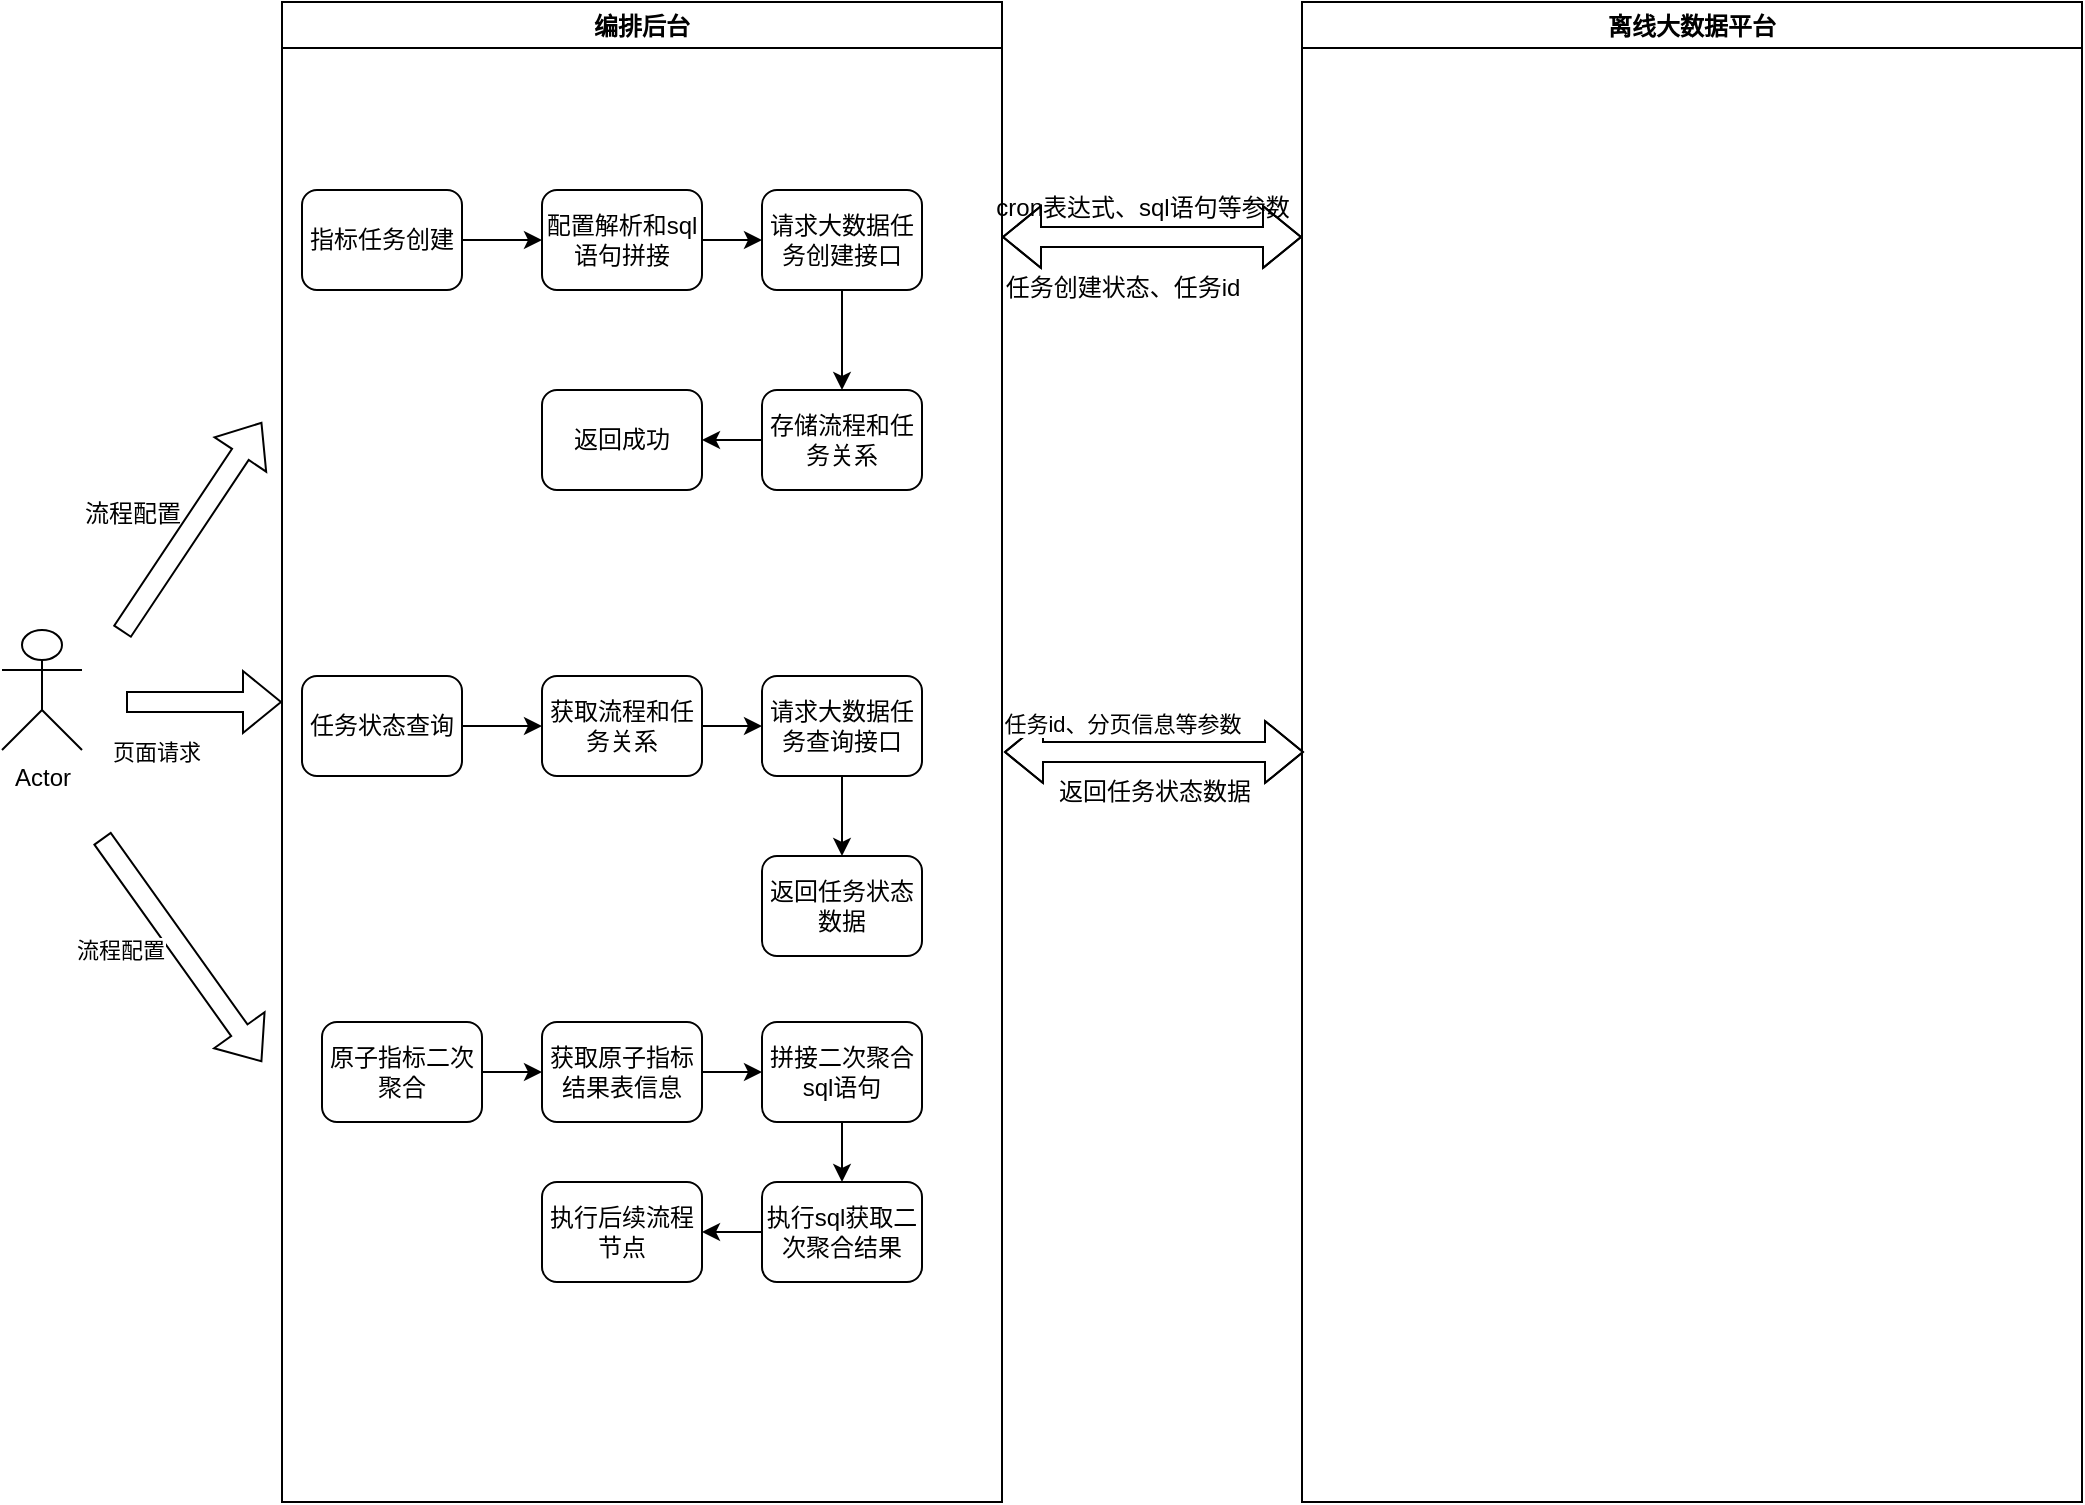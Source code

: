 <mxfile version="20.3.0" type="device"><diagram id="kgpKYQtTHZ0yAKxKKP6v" name="Page-1"><mxGraphModel dx="1106" dy="801" grid="1" gridSize="10" guides="1" tooltips="1" connect="1" arrows="1" fold="1" page="1" pageScale="1" pageWidth="850" pageHeight="1100" math="0" shadow="0"><root><mxCell id="0"/><mxCell id="1" parent="0"/><mxCell id="IyUiZ8g5C_w7MW-BYSad-1" value="Actor" style="shape=umlActor;verticalLabelPosition=bottom;verticalAlign=top;html=1;outlineConnect=0;" parent="1" vertex="1"><mxGeometry x="40" y="384" width="40" height="60" as="geometry"/></mxCell><mxCell id="IyUiZ8g5C_w7MW-BYSad-11" value="编排后台" style="swimlane;" parent="1" vertex="1"><mxGeometry x="180" y="70" width="360" height="750" as="geometry"/></mxCell><mxCell id="GPDv5a6vbCcmR2Q5Y2tC-14" style="edgeStyle=orthogonalEdgeStyle;rounded=0;orthogonalLoop=1;jettySize=auto;html=1;exitX=1;exitY=0.5;exitDx=0;exitDy=0;entryX=0;entryY=0.5;entryDx=0;entryDy=0;" edge="1" parent="IyUiZ8g5C_w7MW-BYSad-11" source="GPDv5a6vbCcmR2Q5Y2tC-5" target="GPDv5a6vbCcmR2Q5Y2tC-13"><mxGeometry relative="1" as="geometry"/></mxCell><mxCell id="GPDv5a6vbCcmR2Q5Y2tC-5" value="配置解析和sql语句拼接" style="rounded=1;whiteSpace=wrap;html=1;" vertex="1" parent="IyUiZ8g5C_w7MW-BYSad-11"><mxGeometry x="130" y="94" width="80" height="50" as="geometry"/></mxCell><mxCell id="GPDv5a6vbCcmR2Q5Y2tC-12" style="edgeStyle=orthogonalEdgeStyle;rounded=0;orthogonalLoop=1;jettySize=auto;html=1;exitX=1;exitY=0.5;exitDx=0;exitDy=0;entryX=0;entryY=0.5;entryDx=0;entryDy=0;" edge="1" parent="IyUiZ8g5C_w7MW-BYSad-11" source="GPDv5a6vbCcmR2Q5Y2tC-10" target="GPDv5a6vbCcmR2Q5Y2tC-5"><mxGeometry relative="1" as="geometry"/></mxCell><mxCell id="GPDv5a6vbCcmR2Q5Y2tC-10" value="指标任务创建" style="rounded=1;whiteSpace=wrap;html=1;" vertex="1" parent="IyUiZ8g5C_w7MW-BYSad-11"><mxGeometry x="10" y="94" width="80" height="50" as="geometry"/></mxCell><mxCell id="GPDv5a6vbCcmR2Q5Y2tC-30" style="edgeStyle=orthogonalEdgeStyle;rounded=0;orthogonalLoop=1;jettySize=auto;html=1;exitX=0.5;exitY=1;exitDx=0;exitDy=0;entryX=0.5;entryY=0;entryDx=0;entryDy=0;" edge="1" parent="IyUiZ8g5C_w7MW-BYSad-11" source="GPDv5a6vbCcmR2Q5Y2tC-13" target="GPDv5a6vbCcmR2Q5Y2tC-28"><mxGeometry relative="1" as="geometry"/></mxCell><mxCell id="GPDv5a6vbCcmR2Q5Y2tC-13" value="请求大数据任务创建接口" style="rounded=1;whiteSpace=wrap;html=1;" vertex="1" parent="IyUiZ8g5C_w7MW-BYSad-11"><mxGeometry x="240" y="94" width="80" height="50" as="geometry"/></mxCell><mxCell id="GPDv5a6vbCcmR2Q5Y2tC-32" style="edgeStyle=orthogonalEdgeStyle;rounded=0;orthogonalLoop=1;jettySize=auto;html=1;exitX=0;exitY=0.5;exitDx=0;exitDy=0;entryX=1;entryY=0.5;entryDx=0;entryDy=0;" edge="1" parent="IyUiZ8g5C_w7MW-BYSad-11" source="GPDv5a6vbCcmR2Q5Y2tC-28" target="GPDv5a6vbCcmR2Q5Y2tC-31"><mxGeometry relative="1" as="geometry"/></mxCell><mxCell id="GPDv5a6vbCcmR2Q5Y2tC-28" value="存储流程和任务关系" style="rounded=1;whiteSpace=wrap;html=1;" vertex="1" parent="IyUiZ8g5C_w7MW-BYSad-11"><mxGeometry x="240" y="194" width="80" height="50" as="geometry"/></mxCell><mxCell id="GPDv5a6vbCcmR2Q5Y2tC-31" value="返回成功" style="rounded=1;whiteSpace=wrap;html=1;" vertex="1" parent="IyUiZ8g5C_w7MW-BYSad-11"><mxGeometry x="130" y="194" width="80" height="50" as="geometry"/></mxCell><mxCell id="GPDv5a6vbCcmR2Q5Y2tC-39" style="edgeStyle=orthogonalEdgeStyle;rounded=0;orthogonalLoop=1;jettySize=auto;html=1;exitX=1;exitY=0.5;exitDx=0;exitDy=0;entryX=0;entryY=0.5;entryDx=0;entryDy=0;" edge="1" parent="IyUiZ8g5C_w7MW-BYSad-11" source="GPDv5a6vbCcmR2Q5Y2tC-37" target="GPDv5a6vbCcmR2Q5Y2tC-38"><mxGeometry relative="1" as="geometry"/></mxCell><mxCell id="GPDv5a6vbCcmR2Q5Y2tC-37" value="任务状态查询" style="rounded=1;whiteSpace=wrap;html=1;" vertex="1" parent="IyUiZ8g5C_w7MW-BYSad-11"><mxGeometry x="10" y="337" width="80" height="50" as="geometry"/></mxCell><mxCell id="GPDv5a6vbCcmR2Q5Y2tC-41" style="edgeStyle=orthogonalEdgeStyle;rounded=0;orthogonalLoop=1;jettySize=auto;html=1;exitX=1;exitY=0.5;exitDx=0;exitDy=0;" edge="1" parent="IyUiZ8g5C_w7MW-BYSad-11" source="GPDv5a6vbCcmR2Q5Y2tC-38" target="GPDv5a6vbCcmR2Q5Y2tC-40"><mxGeometry relative="1" as="geometry"/></mxCell><mxCell id="GPDv5a6vbCcmR2Q5Y2tC-38" value="获取流程和任务关系" style="rounded=1;whiteSpace=wrap;html=1;" vertex="1" parent="IyUiZ8g5C_w7MW-BYSad-11"><mxGeometry x="130" y="337" width="80" height="50" as="geometry"/></mxCell><mxCell id="GPDv5a6vbCcmR2Q5Y2tC-46" style="edgeStyle=orthogonalEdgeStyle;rounded=0;orthogonalLoop=1;jettySize=auto;html=1;exitX=0.5;exitY=1;exitDx=0;exitDy=0;entryX=0.5;entryY=0;entryDx=0;entryDy=0;" edge="1" parent="IyUiZ8g5C_w7MW-BYSad-11" source="GPDv5a6vbCcmR2Q5Y2tC-40" target="GPDv5a6vbCcmR2Q5Y2tC-45"><mxGeometry relative="1" as="geometry"/></mxCell><mxCell id="GPDv5a6vbCcmR2Q5Y2tC-40" value="请求大数据任务查询接口" style="rounded=1;whiteSpace=wrap;html=1;" vertex="1" parent="IyUiZ8g5C_w7MW-BYSad-11"><mxGeometry x="240" y="337" width="80" height="50" as="geometry"/></mxCell><mxCell id="GPDv5a6vbCcmR2Q5Y2tC-45" value="返回任务状态数据" style="rounded=1;whiteSpace=wrap;html=1;" vertex="1" parent="IyUiZ8g5C_w7MW-BYSad-11"><mxGeometry x="240" y="427" width="80" height="50" as="geometry"/></mxCell><mxCell id="GPDv5a6vbCcmR2Q5Y2tC-51" style="edgeStyle=orthogonalEdgeStyle;rounded=0;orthogonalLoop=1;jettySize=auto;html=1;exitX=1;exitY=0.5;exitDx=0;exitDy=0;" edge="1" parent="IyUiZ8g5C_w7MW-BYSad-11" source="GPDv5a6vbCcmR2Q5Y2tC-49" target="GPDv5a6vbCcmR2Q5Y2tC-50"><mxGeometry relative="1" as="geometry"/></mxCell><mxCell id="GPDv5a6vbCcmR2Q5Y2tC-49" value="原子指标二次聚合" style="rounded=1;whiteSpace=wrap;html=1;" vertex="1" parent="IyUiZ8g5C_w7MW-BYSad-11"><mxGeometry x="20" y="510" width="80" height="50" as="geometry"/></mxCell><mxCell id="GPDv5a6vbCcmR2Q5Y2tC-53" style="edgeStyle=orthogonalEdgeStyle;rounded=0;orthogonalLoop=1;jettySize=auto;html=1;exitX=1;exitY=0.5;exitDx=0;exitDy=0;" edge="1" parent="IyUiZ8g5C_w7MW-BYSad-11" source="GPDv5a6vbCcmR2Q5Y2tC-50" target="GPDv5a6vbCcmR2Q5Y2tC-52"><mxGeometry relative="1" as="geometry"/></mxCell><mxCell id="GPDv5a6vbCcmR2Q5Y2tC-50" value="获取原子指标结果表信息" style="rounded=1;whiteSpace=wrap;html=1;" vertex="1" parent="IyUiZ8g5C_w7MW-BYSad-11"><mxGeometry x="130" y="510" width="80" height="50" as="geometry"/></mxCell><mxCell id="GPDv5a6vbCcmR2Q5Y2tC-55" style="edgeStyle=orthogonalEdgeStyle;rounded=0;orthogonalLoop=1;jettySize=auto;html=1;exitX=0.5;exitY=1;exitDx=0;exitDy=0;entryX=0.5;entryY=0;entryDx=0;entryDy=0;" edge="1" parent="IyUiZ8g5C_w7MW-BYSad-11" source="GPDv5a6vbCcmR2Q5Y2tC-52" target="GPDv5a6vbCcmR2Q5Y2tC-54"><mxGeometry relative="1" as="geometry"/></mxCell><mxCell id="GPDv5a6vbCcmR2Q5Y2tC-52" value="拼接二次聚合sql语句" style="rounded=1;whiteSpace=wrap;html=1;" vertex="1" parent="IyUiZ8g5C_w7MW-BYSad-11"><mxGeometry x="240" y="510" width="80" height="50" as="geometry"/></mxCell><mxCell id="GPDv5a6vbCcmR2Q5Y2tC-57" style="edgeStyle=orthogonalEdgeStyle;rounded=0;orthogonalLoop=1;jettySize=auto;html=1;exitX=0;exitY=0.5;exitDx=0;exitDy=0;entryX=1;entryY=0.5;entryDx=0;entryDy=0;" edge="1" parent="IyUiZ8g5C_w7MW-BYSad-11" source="GPDv5a6vbCcmR2Q5Y2tC-54" target="GPDv5a6vbCcmR2Q5Y2tC-56"><mxGeometry relative="1" as="geometry"/></mxCell><mxCell id="GPDv5a6vbCcmR2Q5Y2tC-54" value="执行sql获取二次聚合结果" style="rounded=1;whiteSpace=wrap;html=1;" vertex="1" parent="IyUiZ8g5C_w7MW-BYSad-11"><mxGeometry x="240" y="590" width="80" height="50" as="geometry"/></mxCell><mxCell id="GPDv5a6vbCcmR2Q5Y2tC-56" value="执行后续流程节点" style="rounded=1;whiteSpace=wrap;html=1;" vertex="1" parent="IyUiZ8g5C_w7MW-BYSad-11"><mxGeometry x="130" y="590" width="80" height="50" as="geometry"/></mxCell><mxCell id="GPDv5a6vbCcmR2Q5Y2tC-3" value="" style="shape=flexArrow;endArrow=classic;html=1;rounded=0;" edge="1" parent="1"><mxGeometry width="50" height="50" relative="1" as="geometry"><mxPoint x="100" y="385" as="sourcePoint"/><mxPoint x="170" y="280" as="targetPoint"/></mxGeometry></mxCell><mxCell id="GPDv5a6vbCcmR2Q5Y2tC-4" value="流程配置" style="text;html=1;align=center;verticalAlign=middle;resizable=0;points=[];autosize=1;strokeColor=none;fillColor=none;" vertex="1" parent="1"><mxGeometry x="70" y="311" width="70" height="30" as="geometry"/></mxCell><mxCell id="GPDv5a6vbCcmR2Q5Y2tC-16" value="离线大数据平台" style="swimlane;" vertex="1" parent="1"><mxGeometry x="690" y="70" width="390" height="750" as="geometry"/></mxCell><mxCell id="GPDv5a6vbCcmR2Q5Y2tC-23" value="" style="shape=flexArrow;endArrow=classic;startArrow=classic;html=1;rounded=0;" edge="1" parent="1"><mxGeometry width="100" height="100" relative="1" as="geometry"><mxPoint x="540" y="187.5" as="sourcePoint"/><mxPoint x="690" y="187.5" as="targetPoint"/><Array as="points"><mxPoint x="620" y="187.5"/></Array></mxGeometry></mxCell><mxCell id="GPDv5a6vbCcmR2Q5Y2tC-24" value="cron表达式、sql语句等参数" style="text;html=1;align=center;verticalAlign=middle;resizable=0;points=[];autosize=1;strokeColor=none;fillColor=none;" vertex="1" parent="1"><mxGeometry x="525" y="158" width="170" height="30" as="geometry"/></mxCell><mxCell id="GPDv5a6vbCcmR2Q5Y2tC-25" value="任务创建状态、任务id" style="text;html=1;align=center;verticalAlign=middle;resizable=0;points=[];autosize=1;strokeColor=none;fillColor=none;" vertex="1" parent="1"><mxGeometry x="530" y="198" width="140" height="30" as="geometry"/></mxCell><mxCell id="GPDv5a6vbCcmR2Q5Y2tC-35" value="" style="shape=flexArrow;endArrow=classic;html=1;rounded=0;" edge="1" parent="1"><mxGeometry width="50" height="50" relative="1" as="geometry"><mxPoint x="102" y="420" as="sourcePoint"/><mxPoint x="180" y="420" as="targetPoint"/></mxGeometry></mxCell><mxCell id="GPDv5a6vbCcmR2Q5Y2tC-36" value="页面请求" style="edgeLabel;html=1;align=center;verticalAlign=middle;resizable=0;points=[];" vertex="1" connectable="0" parent="GPDv5a6vbCcmR2Q5Y2tC-35"><mxGeometry x="-0.388" y="-8" relative="1" as="geometry"><mxPoint x="-9" y="17" as="offset"/></mxGeometry></mxCell><mxCell id="GPDv5a6vbCcmR2Q5Y2tC-42" value="" style="shape=flexArrow;endArrow=classic;startArrow=classic;html=1;rounded=0;" edge="1" parent="1"><mxGeometry width="100" height="100" relative="1" as="geometry"><mxPoint x="541" y="445" as="sourcePoint"/><mxPoint x="691" y="445" as="targetPoint"/><Array as="points"><mxPoint x="621" y="445"/></Array></mxGeometry></mxCell><mxCell id="GPDv5a6vbCcmR2Q5Y2tC-43" value="任务id、分页信息等参数" style="edgeLabel;html=1;align=center;verticalAlign=middle;resizable=0;points=[];" vertex="1" connectable="0" parent="GPDv5a6vbCcmR2Q5Y2tC-42"><mxGeometry x="-0.227" y="5" relative="1" as="geometry"><mxPoint x="1" y="-9" as="offset"/></mxGeometry></mxCell><mxCell id="GPDv5a6vbCcmR2Q5Y2tC-44" value="返回任务状态数据" style="text;html=1;align=center;verticalAlign=middle;resizable=0;points=[];autosize=1;strokeColor=none;fillColor=none;" vertex="1" parent="1"><mxGeometry x="556" y="450" width="120" height="30" as="geometry"/></mxCell><mxCell id="GPDv5a6vbCcmR2Q5Y2tC-47" value="" style="shape=flexArrow;endArrow=classic;html=1;rounded=0;" edge="1" parent="1"><mxGeometry width="50" height="50" relative="1" as="geometry"><mxPoint x="90" y="488" as="sourcePoint"/><mxPoint x="170" y="600" as="targetPoint"/></mxGeometry></mxCell><mxCell id="GPDv5a6vbCcmR2Q5Y2tC-48" value="流程配置" style="edgeLabel;html=1;align=center;verticalAlign=middle;resizable=0;points=[];" vertex="1" connectable="0" parent="GPDv5a6vbCcmR2Q5Y2tC-47"><mxGeometry x="-0.388" y="-8" relative="1" as="geometry"><mxPoint x="-9" y="17" as="offset"/></mxGeometry></mxCell></root></mxGraphModel></diagram></mxfile>